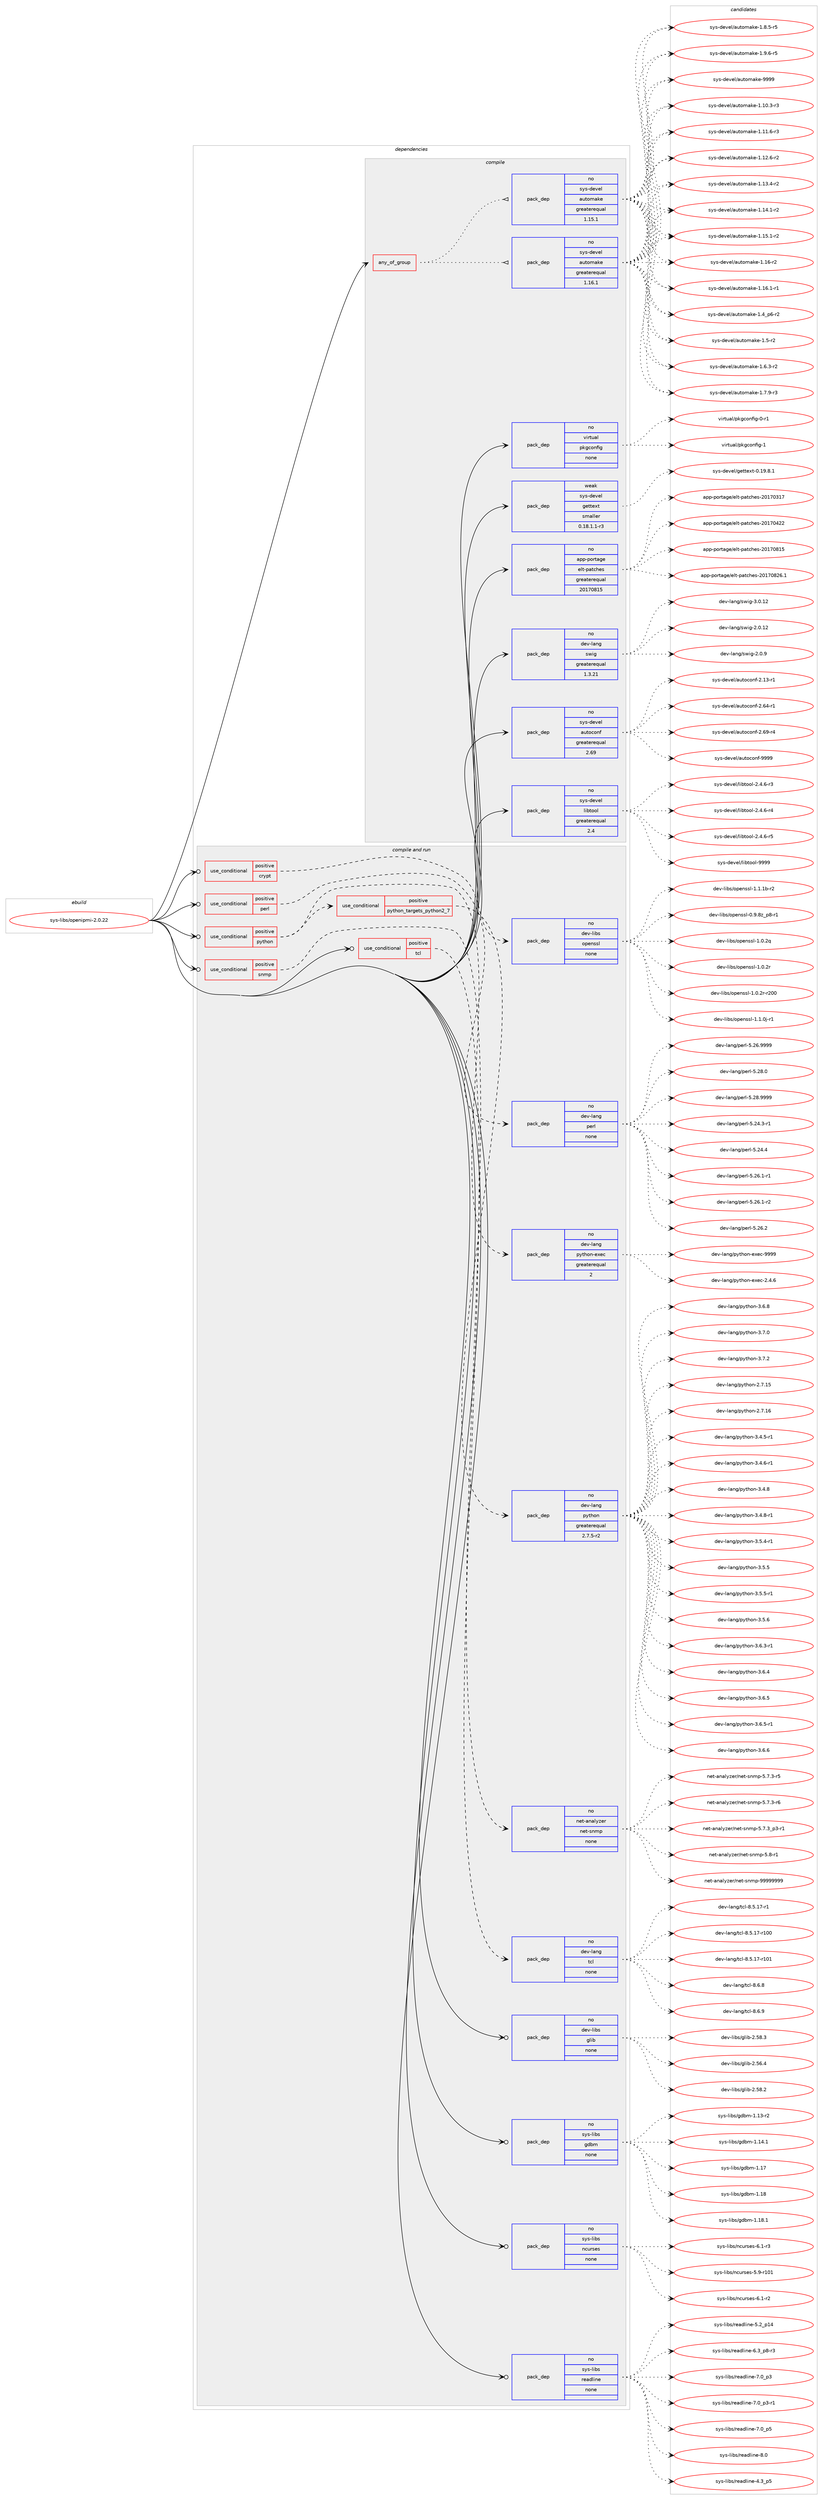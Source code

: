 digraph prolog {

# *************
# Graph options
# *************

newrank=true;
concentrate=true;
compound=true;
graph [rankdir=LR,fontname=Helvetica,fontsize=10,ranksep=1.5];#, ranksep=2.5, nodesep=0.2];
edge  [arrowhead=vee];
node  [fontname=Helvetica,fontsize=10];

# **********
# The ebuild
# **********

subgraph cluster_leftcol {
color=gray;
rank=same;
label=<<i>ebuild</i>>;
id [label="sys-libs/openipmi-2.0.22", color=red, width=4, href="../sys-libs/openipmi-2.0.22.svg"];
}

# ****************
# The dependencies
# ****************

subgraph cluster_midcol {
color=gray;
label=<<i>dependencies</i>>;
subgraph cluster_compile {
fillcolor="#eeeeee";
style=filled;
label=<<i>compile</i>>;
subgraph any27748 {
dependency1739181 [label=<<TABLE BORDER="0" CELLBORDER="1" CELLSPACING="0" CELLPADDING="4"><TR><TD CELLPADDING="10">any_of_group</TD></TR></TABLE>>, shape=none, color=red];subgraph pack1248296 {
dependency1739182 [label=<<TABLE BORDER="0" CELLBORDER="1" CELLSPACING="0" CELLPADDING="4" WIDTH="220"><TR><TD ROWSPAN="6" CELLPADDING="30">pack_dep</TD></TR><TR><TD WIDTH="110">no</TD></TR><TR><TD>sys-devel</TD></TR><TR><TD>automake</TD></TR><TR><TD>greaterequal</TD></TR><TR><TD>1.16.1</TD></TR></TABLE>>, shape=none, color=blue];
}
dependency1739181:e -> dependency1739182:w [weight=20,style="dotted",arrowhead="oinv"];
subgraph pack1248297 {
dependency1739183 [label=<<TABLE BORDER="0" CELLBORDER="1" CELLSPACING="0" CELLPADDING="4" WIDTH="220"><TR><TD ROWSPAN="6" CELLPADDING="30">pack_dep</TD></TR><TR><TD WIDTH="110">no</TD></TR><TR><TD>sys-devel</TD></TR><TR><TD>automake</TD></TR><TR><TD>greaterequal</TD></TR><TR><TD>1.15.1</TD></TR></TABLE>>, shape=none, color=blue];
}
dependency1739181:e -> dependency1739183:w [weight=20,style="dotted",arrowhead="oinv"];
}
id:e -> dependency1739181:w [weight=20,style="solid",arrowhead="vee"];
subgraph pack1248298 {
dependency1739184 [label=<<TABLE BORDER="0" CELLBORDER="1" CELLSPACING="0" CELLPADDING="4" WIDTH="220"><TR><TD ROWSPAN="6" CELLPADDING="30">pack_dep</TD></TR><TR><TD WIDTH="110">no</TD></TR><TR><TD>app-portage</TD></TR><TR><TD>elt-patches</TD></TR><TR><TD>greaterequal</TD></TR><TR><TD>20170815</TD></TR></TABLE>>, shape=none, color=blue];
}
id:e -> dependency1739184:w [weight=20,style="solid",arrowhead="vee"];
subgraph pack1248299 {
dependency1739185 [label=<<TABLE BORDER="0" CELLBORDER="1" CELLSPACING="0" CELLPADDING="4" WIDTH="220"><TR><TD ROWSPAN="6" CELLPADDING="30">pack_dep</TD></TR><TR><TD WIDTH="110">no</TD></TR><TR><TD>dev-lang</TD></TR><TR><TD>swig</TD></TR><TR><TD>greaterequal</TD></TR><TR><TD>1.3.21</TD></TR></TABLE>>, shape=none, color=blue];
}
id:e -> dependency1739185:w [weight=20,style="solid",arrowhead="vee"];
subgraph pack1248300 {
dependency1739186 [label=<<TABLE BORDER="0" CELLBORDER="1" CELLSPACING="0" CELLPADDING="4" WIDTH="220"><TR><TD ROWSPAN="6" CELLPADDING="30">pack_dep</TD></TR><TR><TD WIDTH="110">no</TD></TR><TR><TD>sys-devel</TD></TR><TR><TD>autoconf</TD></TR><TR><TD>greaterequal</TD></TR><TR><TD>2.69</TD></TR></TABLE>>, shape=none, color=blue];
}
id:e -> dependency1739186:w [weight=20,style="solid",arrowhead="vee"];
subgraph pack1248301 {
dependency1739187 [label=<<TABLE BORDER="0" CELLBORDER="1" CELLSPACING="0" CELLPADDING="4" WIDTH="220"><TR><TD ROWSPAN="6" CELLPADDING="30">pack_dep</TD></TR><TR><TD WIDTH="110">no</TD></TR><TR><TD>sys-devel</TD></TR><TR><TD>libtool</TD></TR><TR><TD>greaterequal</TD></TR><TR><TD>2.4</TD></TR></TABLE>>, shape=none, color=blue];
}
id:e -> dependency1739187:w [weight=20,style="solid",arrowhead="vee"];
subgraph pack1248302 {
dependency1739188 [label=<<TABLE BORDER="0" CELLBORDER="1" CELLSPACING="0" CELLPADDING="4" WIDTH="220"><TR><TD ROWSPAN="6" CELLPADDING="30">pack_dep</TD></TR><TR><TD WIDTH="110">no</TD></TR><TR><TD>virtual</TD></TR><TR><TD>pkgconfig</TD></TR><TR><TD>none</TD></TR><TR><TD></TD></TR></TABLE>>, shape=none, color=blue];
}
id:e -> dependency1739188:w [weight=20,style="solid",arrowhead="vee"];
subgraph pack1248303 {
dependency1739189 [label=<<TABLE BORDER="0" CELLBORDER="1" CELLSPACING="0" CELLPADDING="4" WIDTH="220"><TR><TD ROWSPAN="6" CELLPADDING="30">pack_dep</TD></TR><TR><TD WIDTH="110">weak</TD></TR><TR><TD>sys-devel</TD></TR><TR><TD>gettext</TD></TR><TR><TD>smaller</TD></TR><TR><TD>0.18.1.1-r3</TD></TR></TABLE>>, shape=none, color=blue];
}
id:e -> dependency1739189:w [weight=20,style="solid",arrowhead="vee"];
}
subgraph cluster_compileandrun {
fillcolor="#eeeeee";
style=filled;
label=<<i>compile and run</i>>;
subgraph cond462145 {
dependency1739190 [label=<<TABLE BORDER="0" CELLBORDER="1" CELLSPACING="0" CELLPADDING="4"><TR><TD ROWSPAN="3" CELLPADDING="10">use_conditional</TD></TR><TR><TD>positive</TD></TR><TR><TD>crypt</TD></TR></TABLE>>, shape=none, color=red];
subgraph pack1248304 {
dependency1739191 [label=<<TABLE BORDER="0" CELLBORDER="1" CELLSPACING="0" CELLPADDING="4" WIDTH="220"><TR><TD ROWSPAN="6" CELLPADDING="30">pack_dep</TD></TR><TR><TD WIDTH="110">no</TD></TR><TR><TD>dev-libs</TD></TR><TR><TD>openssl</TD></TR><TR><TD>none</TD></TR><TR><TD></TD></TR></TABLE>>, shape=none, color=blue];
}
dependency1739190:e -> dependency1739191:w [weight=20,style="dashed",arrowhead="vee"];
}
id:e -> dependency1739190:w [weight=20,style="solid",arrowhead="odotvee"];
subgraph cond462146 {
dependency1739192 [label=<<TABLE BORDER="0" CELLBORDER="1" CELLSPACING="0" CELLPADDING="4"><TR><TD ROWSPAN="3" CELLPADDING="10">use_conditional</TD></TR><TR><TD>positive</TD></TR><TR><TD>perl</TD></TR></TABLE>>, shape=none, color=red];
subgraph pack1248305 {
dependency1739193 [label=<<TABLE BORDER="0" CELLBORDER="1" CELLSPACING="0" CELLPADDING="4" WIDTH="220"><TR><TD ROWSPAN="6" CELLPADDING="30">pack_dep</TD></TR><TR><TD WIDTH="110">no</TD></TR><TR><TD>dev-lang</TD></TR><TR><TD>perl</TD></TR><TR><TD>none</TD></TR><TR><TD></TD></TR></TABLE>>, shape=none, color=blue];
}
dependency1739192:e -> dependency1739193:w [weight=20,style="dashed",arrowhead="vee"];
}
id:e -> dependency1739192:w [weight=20,style="solid",arrowhead="odotvee"];
subgraph cond462147 {
dependency1739194 [label=<<TABLE BORDER="0" CELLBORDER="1" CELLSPACING="0" CELLPADDING="4"><TR><TD ROWSPAN="3" CELLPADDING="10">use_conditional</TD></TR><TR><TD>positive</TD></TR><TR><TD>python</TD></TR></TABLE>>, shape=none, color=red];
subgraph cond462148 {
dependency1739195 [label=<<TABLE BORDER="0" CELLBORDER="1" CELLSPACING="0" CELLPADDING="4"><TR><TD ROWSPAN="3" CELLPADDING="10">use_conditional</TD></TR><TR><TD>positive</TD></TR><TR><TD>python_targets_python2_7</TD></TR></TABLE>>, shape=none, color=red];
subgraph pack1248306 {
dependency1739196 [label=<<TABLE BORDER="0" CELLBORDER="1" CELLSPACING="0" CELLPADDING="4" WIDTH="220"><TR><TD ROWSPAN="6" CELLPADDING="30">pack_dep</TD></TR><TR><TD WIDTH="110">no</TD></TR><TR><TD>dev-lang</TD></TR><TR><TD>python</TD></TR><TR><TD>greaterequal</TD></TR><TR><TD>2.7.5-r2</TD></TR></TABLE>>, shape=none, color=blue];
}
dependency1739195:e -> dependency1739196:w [weight=20,style="dashed",arrowhead="vee"];
}
dependency1739194:e -> dependency1739195:w [weight=20,style="dashed",arrowhead="vee"];
subgraph pack1248307 {
dependency1739197 [label=<<TABLE BORDER="0" CELLBORDER="1" CELLSPACING="0" CELLPADDING="4" WIDTH="220"><TR><TD ROWSPAN="6" CELLPADDING="30">pack_dep</TD></TR><TR><TD WIDTH="110">no</TD></TR><TR><TD>dev-lang</TD></TR><TR><TD>python-exec</TD></TR><TR><TD>greaterequal</TD></TR><TR><TD>2</TD></TR></TABLE>>, shape=none, color=blue];
}
dependency1739194:e -> dependency1739197:w [weight=20,style="dashed",arrowhead="vee"];
}
id:e -> dependency1739194:w [weight=20,style="solid",arrowhead="odotvee"];
subgraph cond462149 {
dependency1739198 [label=<<TABLE BORDER="0" CELLBORDER="1" CELLSPACING="0" CELLPADDING="4"><TR><TD ROWSPAN="3" CELLPADDING="10">use_conditional</TD></TR><TR><TD>positive</TD></TR><TR><TD>snmp</TD></TR></TABLE>>, shape=none, color=red];
subgraph pack1248308 {
dependency1739199 [label=<<TABLE BORDER="0" CELLBORDER="1" CELLSPACING="0" CELLPADDING="4" WIDTH="220"><TR><TD ROWSPAN="6" CELLPADDING="30">pack_dep</TD></TR><TR><TD WIDTH="110">no</TD></TR><TR><TD>net-analyzer</TD></TR><TR><TD>net-snmp</TD></TR><TR><TD>none</TD></TR><TR><TD></TD></TR></TABLE>>, shape=none, color=blue];
}
dependency1739198:e -> dependency1739199:w [weight=20,style="dashed",arrowhead="vee"];
}
id:e -> dependency1739198:w [weight=20,style="solid",arrowhead="odotvee"];
subgraph cond462150 {
dependency1739200 [label=<<TABLE BORDER="0" CELLBORDER="1" CELLSPACING="0" CELLPADDING="4"><TR><TD ROWSPAN="3" CELLPADDING="10">use_conditional</TD></TR><TR><TD>positive</TD></TR><TR><TD>tcl</TD></TR></TABLE>>, shape=none, color=red];
subgraph pack1248309 {
dependency1739201 [label=<<TABLE BORDER="0" CELLBORDER="1" CELLSPACING="0" CELLPADDING="4" WIDTH="220"><TR><TD ROWSPAN="6" CELLPADDING="30">pack_dep</TD></TR><TR><TD WIDTH="110">no</TD></TR><TR><TD>dev-lang</TD></TR><TR><TD>tcl</TD></TR><TR><TD>none</TD></TR><TR><TD></TD></TR></TABLE>>, shape=none, color=blue];
}
dependency1739200:e -> dependency1739201:w [weight=20,style="dashed",arrowhead="vee"];
}
id:e -> dependency1739200:w [weight=20,style="solid",arrowhead="odotvee"];
subgraph pack1248310 {
dependency1739202 [label=<<TABLE BORDER="0" CELLBORDER="1" CELLSPACING="0" CELLPADDING="4" WIDTH="220"><TR><TD ROWSPAN="6" CELLPADDING="30">pack_dep</TD></TR><TR><TD WIDTH="110">no</TD></TR><TR><TD>dev-libs</TD></TR><TR><TD>glib</TD></TR><TR><TD>none</TD></TR><TR><TD></TD></TR></TABLE>>, shape=none, color=blue];
}
id:e -> dependency1739202:w [weight=20,style="solid",arrowhead="odotvee"];
subgraph pack1248311 {
dependency1739203 [label=<<TABLE BORDER="0" CELLBORDER="1" CELLSPACING="0" CELLPADDING="4" WIDTH="220"><TR><TD ROWSPAN="6" CELLPADDING="30">pack_dep</TD></TR><TR><TD WIDTH="110">no</TD></TR><TR><TD>sys-libs</TD></TR><TR><TD>gdbm</TD></TR><TR><TD>none</TD></TR><TR><TD></TD></TR></TABLE>>, shape=none, color=blue];
}
id:e -> dependency1739203:w [weight=20,style="solid",arrowhead="odotvee"];
subgraph pack1248312 {
dependency1739204 [label=<<TABLE BORDER="0" CELLBORDER="1" CELLSPACING="0" CELLPADDING="4" WIDTH="220"><TR><TD ROWSPAN="6" CELLPADDING="30">pack_dep</TD></TR><TR><TD WIDTH="110">no</TD></TR><TR><TD>sys-libs</TD></TR><TR><TD>ncurses</TD></TR><TR><TD>none</TD></TR><TR><TD></TD></TR></TABLE>>, shape=none, color=blue];
}
id:e -> dependency1739204:w [weight=20,style="solid",arrowhead="odotvee"];
subgraph pack1248313 {
dependency1739205 [label=<<TABLE BORDER="0" CELLBORDER="1" CELLSPACING="0" CELLPADDING="4" WIDTH="220"><TR><TD ROWSPAN="6" CELLPADDING="30">pack_dep</TD></TR><TR><TD WIDTH="110">no</TD></TR><TR><TD>sys-libs</TD></TR><TR><TD>readline</TD></TR><TR><TD>none</TD></TR><TR><TD></TD></TR></TABLE>>, shape=none, color=blue];
}
id:e -> dependency1739205:w [weight=20,style="solid",arrowhead="odotvee"];
}
subgraph cluster_run {
fillcolor="#eeeeee";
style=filled;
label=<<i>run</i>>;
}
}

# **************
# The candidates
# **************

subgraph cluster_choices {
rank=same;
color=gray;
label=<<i>candidates</i>>;

subgraph choice1248296 {
color=black;
nodesep=1;
choice11512111545100101118101108479711711611110997107101454946494846514511451 [label="sys-devel/automake-1.10.3-r3", color=red, width=4,href="../sys-devel/automake-1.10.3-r3.svg"];
choice11512111545100101118101108479711711611110997107101454946494946544511451 [label="sys-devel/automake-1.11.6-r3", color=red, width=4,href="../sys-devel/automake-1.11.6-r3.svg"];
choice11512111545100101118101108479711711611110997107101454946495046544511450 [label="sys-devel/automake-1.12.6-r2", color=red, width=4,href="../sys-devel/automake-1.12.6-r2.svg"];
choice11512111545100101118101108479711711611110997107101454946495146524511450 [label="sys-devel/automake-1.13.4-r2", color=red, width=4,href="../sys-devel/automake-1.13.4-r2.svg"];
choice11512111545100101118101108479711711611110997107101454946495246494511450 [label="sys-devel/automake-1.14.1-r2", color=red, width=4,href="../sys-devel/automake-1.14.1-r2.svg"];
choice11512111545100101118101108479711711611110997107101454946495346494511450 [label="sys-devel/automake-1.15.1-r2", color=red, width=4,href="../sys-devel/automake-1.15.1-r2.svg"];
choice1151211154510010111810110847971171161111099710710145494649544511450 [label="sys-devel/automake-1.16-r2", color=red, width=4,href="../sys-devel/automake-1.16-r2.svg"];
choice11512111545100101118101108479711711611110997107101454946495446494511449 [label="sys-devel/automake-1.16.1-r1", color=red, width=4,href="../sys-devel/automake-1.16.1-r1.svg"];
choice115121115451001011181011084797117116111109971071014549465295112544511450 [label="sys-devel/automake-1.4_p6-r2", color=red, width=4,href="../sys-devel/automake-1.4_p6-r2.svg"];
choice11512111545100101118101108479711711611110997107101454946534511450 [label="sys-devel/automake-1.5-r2", color=red, width=4,href="../sys-devel/automake-1.5-r2.svg"];
choice115121115451001011181011084797117116111109971071014549465446514511450 [label="sys-devel/automake-1.6.3-r2", color=red, width=4,href="../sys-devel/automake-1.6.3-r2.svg"];
choice115121115451001011181011084797117116111109971071014549465546574511451 [label="sys-devel/automake-1.7.9-r3", color=red, width=4,href="../sys-devel/automake-1.7.9-r3.svg"];
choice115121115451001011181011084797117116111109971071014549465646534511453 [label="sys-devel/automake-1.8.5-r5", color=red, width=4,href="../sys-devel/automake-1.8.5-r5.svg"];
choice115121115451001011181011084797117116111109971071014549465746544511453 [label="sys-devel/automake-1.9.6-r5", color=red, width=4,href="../sys-devel/automake-1.9.6-r5.svg"];
choice115121115451001011181011084797117116111109971071014557575757 [label="sys-devel/automake-9999", color=red, width=4,href="../sys-devel/automake-9999.svg"];
dependency1739182:e -> choice11512111545100101118101108479711711611110997107101454946494846514511451:w [style=dotted,weight="100"];
dependency1739182:e -> choice11512111545100101118101108479711711611110997107101454946494946544511451:w [style=dotted,weight="100"];
dependency1739182:e -> choice11512111545100101118101108479711711611110997107101454946495046544511450:w [style=dotted,weight="100"];
dependency1739182:e -> choice11512111545100101118101108479711711611110997107101454946495146524511450:w [style=dotted,weight="100"];
dependency1739182:e -> choice11512111545100101118101108479711711611110997107101454946495246494511450:w [style=dotted,weight="100"];
dependency1739182:e -> choice11512111545100101118101108479711711611110997107101454946495346494511450:w [style=dotted,weight="100"];
dependency1739182:e -> choice1151211154510010111810110847971171161111099710710145494649544511450:w [style=dotted,weight="100"];
dependency1739182:e -> choice11512111545100101118101108479711711611110997107101454946495446494511449:w [style=dotted,weight="100"];
dependency1739182:e -> choice115121115451001011181011084797117116111109971071014549465295112544511450:w [style=dotted,weight="100"];
dependency1739182:e -> choice11512111545100101118101108479711711611110997107101454946534511450:w [style=dotted,weight="100"];
dependency1739182:e -> choice115121115451001011181011084797117116111109971071014549465446514511450:w [style=dotted,weight="100"];
dependency1739182:e -> choice115121115451001011181011084797117116111109971071014549465546574511451:w [style=dotted,weight="100"];
dependency1739182:e -> choice115121115451001011181011084797117116111109971071014549465646534511453:w [style=dotted,weight="100"];
dependency1739182:e -> choice115121115451001011181011084797117116111109971071014549465746544511453:w [style=dotted,weight="100"];
dependency1739182:e -> choice115121115451001011181011084797117116111109971071014557575757:w [style=dotted,weight="100"];
}
subgraph choice1248297 {
color=black;
nodesep=1;
choice11512111545100101118101108479711711611110997107101454946494846514511451 [label="sys-devel/automake-1.10.3-r3", color=red, width=4,href="../sys-devel/automake-1.10.3-r3.svg"];
choice11512111545100101118101108479711711611110997107101454946494946544511451 [label="sys-devel/automake-1.11.6-r3", color=red, width=4,href="../sys-devel/automake-1.11.6-r3.svg"];
choice11512111545100101118101108479711711611110997107101454946495046544511450 [label="sys-devel/automake-1.12.6-r2", color=red, width=4,href="../sys-devel/automake-1.12.6-r2.svg"];
choice11512111545100101118101108479711711611110997107101454946495146524511450 [label="sys-devel/automake-1.13.4-r2", color=red, width=4,href="../sys-devel/automake-1.13.4-r2.svg"];
choice11512111545100101118101108479711711611110997107101454946495246494511450 [label="sys-devel/automake-1.14.1-r2", color=red, width=4,href="../sys-devel/automake-1.14.1-r2.svg"];
choice11512111545100101118101108479711711611110997107101454946495346494511450 [label="sys-devel/automake-1.15.1-r2", color=red, width=4,href="../sys-devel/automake-1.15.1-r2.svg"];
choice1151211154510010111810110847971171161111099710710145494649544511450 [label="sys-devel/automake-1.16-r2", color=red, width=4,href="../sys-devel/automake-1.16-r2.svg"];
choice11512111545100101118101108479711711611110997107101454946495446494511449 [label="sys-devel/automake-1.16.1-r1", color=red, width=4,href="../sys-devel/automake-1.16.1-r1.svg"];
choice115121115451001011181011084797117116111109971071014549465295112544511450 [label="sys-devel/automake-1.4_p6-r2", color=red, width=4,href="../sys-devel/automake-1.4_p6-r2.svg"];
choice11512111545100101118101108479711711611110997107101454946534511450 [label="sys-devel/automake-1.5-r2", color=red, width=4,href="../sys-devel/automake-1.5-r2.svg"];
choice115121115451001011181011084797117116111109971071014549465446514511450 [label="sys-devel/automake-1.6.3-r2", color=red, width=4,href="../sys-devel/automake-1.6.3-r2.svg"];
choice115121115451001011181011084797117116111109971071014549465546574511451 [label="sys-devel/automake-1.7.9-r3", color=red, width=4,href="../sys-devel/automake-1.7.9-r3.svg"];
choice115121115451001011181011084797117116111109971071014549465646534511453 [label="sys-devel/automake-1.8.5-r5", color=red, width=4,href="../sys-devel/automake-1.8.5-r5.svg"];
choice115121115451001011181011084797117116111109971071014549465746544511453 [label="sys-devel/automake-1.9.6-r5", color=red, width=4,href="../sys-devel/automake-1.9.6-r5.svg"];
choice115121115451001011181011084797117116111109971071014557575757 [label="sys-devel/automake-9999", color=red, width=4,href="../sys-devel/automake-9999.svg"];
dependency1739183:e -> choice11512111545100101118101108479711711611110997107101454946494846514511451:w [style=dotted,weight="100"];
dependency1739183:e -> choice11512111545100101118101108479711711611110997107101454946494946544511451:w [style=dotted,weight="100"];
dependency1739183:e -> choice11512111545100101118101108479711711611110997107101454946495046544511450:w [style=dotted,weight="100"];
dependency1739183:e -> choice11512111545100101118101108479711711611110997107101454946495146524511450:w [style=dotted,weight="100"];
dependency1739183:e -> choice11512111545100101118101108479711711611110997107101454946495246494511450:w [style=dotted,weight="100"];
dependency1739183:e -> choice11512111545100101118101108479711711611110997107101454946495346494511450:w [style=dotted,weight="100"];
dependency1739183:e -> choice1151211154510010111810110847971171161111099710710145494649544511450:w [style=dotted,weight="100"];
dependency1739183:e -> choice11512111545100101118101108479711711611110997107101454946495446494511449:w [style=dotted,weight="100"];
dependency1739183:e -> choice115121115451001011181011084797117116111109971071014549465295112544511450:w [style=dotted,weight="100"];
dependency1739183:e -> choice11512111545100101118101108479711711611110997107101454946534511450:w [style=dotted,weight="100"];
dependency1739183:e -> choice115121115451001011181011084797117116111109971071014549465446514511450:w [style=dotted,weight="100"];
dependency1739183:e -> choice115121115451001011181011084797117116111109971071014549465546574511451:w [style=dotted,weight="100"];
dependency1739183:e -> choice115121115451001011181011084797117116111109971071014549465646534511453:w [style=dotted,weight="100"];
dependency1739183:e -> choice115121115451001011181011084797117116111109971071014549465746544511453:w [style=dotted,weight="100"];
dependency1739183:e -> choice115121115451001011181011084797117116111109971071014557575757:w [style=dotted,weight="100"];
}
subgraph choice1248298 {
color=black;
nodesep=1;
choice97112112451121111141169710310147101108116451129711699104101115455048495548514955 [label="app-portage/elt-patches-20170317", color=red, width=4,href="../app-portage/elt-patches-20170317.svg"];
choice97112112451121111141169710310147101108116451129711699104101115455048495548525050 [label="app-portage/elt-patches-20170422", color=red, width=4,href="../app-portage/elt-patches-20170422.svg"];
choice97112112451121111141169710310147101108116451129711699104101115455048495548564953 [label="app-portage/elt-patches-20170815", color=red, width=4,href="../app-portage/elt-patches-20170815.svg"];
choice971121124511211111411697103101471011081164511297116991041011154550484955485650544649 [label="app-portage/elt-patches-20170826.1", color=red, width=4,href="../app-portage/elt-patches-20170826.1.svg"];
dependency1739184:e -> choice97112112451121111141169710310147101108116451129711699104101115455048495548514955:w [style=dotted,weight="100"];
dependency1739184:e -> choice97112112451121111141169710310147101108116451129711699104101115455048495548525050:w [style=dotted,weight="100"];
dependency1739184:e -> choice97112112451121111141169710310147101108116451129711699104101115455048495548564953:w [style=dotted,weight="100"];
dependency1739184:e -> choice971121124511211111411697103101471011081164511297116991041011154550484955485650544649:w [style=dotted,weight="100"];
}
subgraph choice1248299 {
color=black;
nodesep=1;
choice10010111845108971101034711511910510345504648464950 [label="dev-lang/swig-2.0.12", color=red, width=4,href="../dev-lang/swig-2.0.12.svg"];
choice100101118451089711010347115119105103455046484657 [label="dev-lang/swig-2.0.9", color=red, width=4,href="../dev-lang/swig-2.0.9.svg"];
choice10010111845108971101034711511910510345514648464950 [label="dev-lang/swig-3.0.12", color=red, width=4,href="../dev-lang/swig-3.0.12.svg"];
dependency1739185:e -> choice10010111845108971101034711511910510345504648464950:w [style=dotted,weight="100"];
dependency1739185:e -> choice100101118451089711010347115119105103455046484657:w [style=dotted,weight="100"];
dependency1739185:e -> choice10010111845108971101034711511910510345514648464950:w [style=dotted,weight="100"];
}
subgraph choice1248300 {
color=black;
nodesep=1;
choice1151211154510010111810110847971171161119911111010245504649514511449 [label="sys-devel/autoconf-2.13-r1", color=red, width=4,href="../sys-devel/autoconf-2.13-r1.svg"];
choice1151211154510010111810110847971171161119911111010245504654524511449 [label="sys-devel/autoconf-2.64-r1", color=red, width=4,href="../sys-devel/autoconf-2.64-r1.svg"];
choice1151211154510010111810110847971171161119911111010245504654574511452 [label="sys-devel/autoconf-2.69-r4", color=red, width=4,href="../sys-devel/autoconf-2.69-r4.svg"];
choice115121115451001011181011084797117116111991111101024557575757 [label="sys-devel/autoconf-9999", color=red, width=4,href="../sys-devel/autoconf-9999.svg"];
dependency1739186:e -> choice1151211154510010111810110847971171161119911111010245504649514511449:w [style=dotted,weight="100"];
dependency1739186:e -> choice1151211154510010111810110847971171161119911111010245504654524511449:w [style=dotted,weight="100"];
dependency1739186:e -> choice1151211154510010111810110847971171161119911111010245504654574511452:w [style=dotted,weight="100"];
dependency1739186:e -> choice115121115451001011181011084797117116111991111101024557575757:w [style=dotted,weight="100"];
}
subgraph choice1248301 {
color=black;
nodesep=1;
choice1151211154510010111810110847108105981161111111084550465246544511451 [label="sys-devel/libtool-2.4.6-r3", color=red, width=4,href="../sys-devel/libtool-2.4.6-r3.svg"];
choice1151211154510010111810110847108105981161111111084550465246544511452 [label="sys-devel/libtool-2.4.6-r4", color=red, width=4,href="../sys-devel/libtool-2.4.6-r4.svg"];
choice1151211154510010111810110847108105981161111111084550465246544511453 [label="sys-devel/libtool-2.4.6-r5", color=red, width=4,href="../sys-devel/libtool-2.4.6-r5.svg"];
choice1151211154510010111810110847108105981161111111084557575757 [label="sys-devel/libtool-9999", color=red, width=4,href="../sys-devel/libtool-9999.svg"];
dependency1739187:e -> choice1151211154510010111810110847108105981161111111084550465246544511451:w [style=dotted,weight="100"];
dependency1739187:e -> choice1151211154510010111810110847108105981161111111084550465246544511452:w [style=dotted,weight="100"];
dependency1739187:e -> choice1151211154510010111810110847108105981161111111084550465246544511453:w [style=dotted,weight="100"];
dependency1739187:e -> choice1151211154510010111810110847108105981161111111084557575757:w [style=dotted,weight="100"];
}
subgraph choice1248302 {
color=black;
nodesep=1;
choice11810511411611797108471121071039911111010210510345484511449 [label="virtual/pkgconfig-0-r1", color=red, width=4,href="../virtual/pkgconfig-0-r1.svg"];
choice1181051141161179710847112107103991111101021051034549 [label="virtual/pkgconfig-1", color=red, width=4,href="../virtual/pkgconfig-1.svg"];
dependency1739188:e -> choice11810511411611797108471121071039911111010210510345484511449:w [style=dotted,weight="100"];
dependency1739188:e -> choice1181051141161179710847112107103991111101021051034549:w [style=dotted,weight="100"];
}
subgraph choice1248303 {
color=black;
nodesep=1;
choice1151211154510010111810110847103101116116101120116454846495746564649 [label="sys-devel/gettext-0.19.8.1", color=red, width=4,href="../sys-devel/gettext-0.19.8.1.svg"];
dependency1739189:e -> choice1151211154510010111810110847103101116116101120116454846495746564649:w [style=dotted,weight="100"];
}
subgraph choice1248304 {
color=black;
nodesep=1;
choice10010111845108105981154711111210111011511510845484657465612295112564511449 [label="dev-libs/openssl-0.9.8z_p8-r1", color=red, width=4,href="../dev-libs/openssl-0.9.8z_p8-r1.svg"];
choice100101118451081059811547111112101110115115108454946484650113 [label="dev-libs/openssl-1.0.2q", color=red, width=4,href="../dev-libs/openssl-1.0.2q.svg"];
choice100101118451081059811547111112101110115115108454946484650114 [label="dev-libs/openssl-1.0.2r", color=red, width=4,href="../dev-libs/openssl-1.0.2r.svg"];
choice10010111845108105981154711111210111011511510845494648465011445114504848 [label="dev-libs/openssl-1.0.2r-r200", color=red, width=4,href="../dev-libs/openssl-1.0.2r-r200.svg"];
choice1001011184510810598115471111121011101151151084549464946481064511449 [label="dev-libs/openssl-1.1.0j-r1", color=red, width=4,href="../dev-libs/openssl-1.1.0j-r1.svg"];
choice100101118451081059811547111112101110115115108454946494649984511450 [label="dev-libs/openssl-1.1.1b-r2", color=red, width=4,href="../dev-libs/openssl-1.1.1b-r2.svg"];
dependency1739191:e -> choice10010111845108105981154711111210111011511510845484657465612295112564511449:w [style=dotted,weight="100"];
dependency1739191:e -> choice100101118451081059811547111112101110115115108454946484650113:w [style=dotted,weight="100"];
dependency1739191:e -> choice100101118451081059811547111112101110115115108454946484650114:w [style=dotted,weight="100"];
dependency1739191:e -> choice10010111845108105981154711111210111011511510845494648465011445114504848:w [style=dotted,weight="100"];
dependency1739191:e -> choice1001011184510810598115471111121011101151151084549464946481064511449:w [style=dotted,weight="100"];
dependency1739191:e -> choice100101118451081059811547111112101110115115108454946494649984511450:w [style=dotted,weight="100"];
}
subgraph choice1248305 {
color=black;
nodesep=1;
choice100101118451089711010347112101114108455346505246514511449 [label="dev-lang/perl-5.24.3-r1", color=red, width=4,href="../dev-lang/perl-5.24.3-r1.svg"];
choice10010111845108971101034711210111410845534650524652 [label="dev-lang/perl-5.24.4", color=red, width=4,href="../dev-lang/perl-5.24.4.svg"];
choice100101118451089711010347112101114108455346505446494511449 [label="dev-lang/perl-5.26.1-r1", color=red, width=4,href="../dev-lang/perl-5.26.1-r1.svg"];
choice100101118451089711010347112101114108455346505446494511450 [label="dev-lang/perl-5.26.1-r2", color=red, width=4,href="../dev-lang/perl-5.26.1-r2.svg"];
choice10010111845108971101034711210111410845534650544650 [label="dev-lang/perl-5.26.2", color=red, width=4,href="../dev-lang/perl-5.26.2.svg"];
choice10010111845108971101034711210111410845534650544657575757 [label="dev-lang/perl-5.26.9999", color=red, width=4,href="../dev-lang/perl-5.26.9999.svg"];
choice10010111845108971101034711210111410845534650564648 [label="dev-lang/perl-5.28.0", color=red, width=4,href="../dev-lang/perl-5.28.0.svg"];
choice10010111845108971101034711210111410845534650564657575757 [label="dev-lang/perl-5.28.9999", color=red, width=4,href="../dev-lang/perl-5.28.9999.svg"];
dependency1739193:e -> choice100101118451089711010347112101114108455346505246514511449:w [style=dotted,weight="100"];
dependency1739193:e -> choice10010111845108971101034711210111410845534650524652:w [style=dotted,weight="100"];
dependency1739193:e -> choice100101118451089711010347112101114108455346505446494511449:w [style=dotted,weight="100"];
dependency1739193:e -> choice100101118451089711010347112101114108455346505446494511450:w [style=dotted,weight="100"];
dependency1739193:e -> choice10010111845108971101034711210111410845534650544650:w [style=dotted,weight="100"];
dependency1739193:e -> choice10010111845108971101034711210111410845534650544657575757:w [style=dotted,weight="100"];
dependency1739193:e -> choice10010111845108971101034711210111410845534650564648:w [style=dotted,weight="100"];
dependency1739193:e -> choice10010111845108971101034711210111410845534650564657575757:w [style=dotted,weight="100"];
}
subgraph choice1248306 {
color=black;
nodesep=1;
choice10010111845108971101034711212111610411111045504655464953 [label="dev-lang/python-2.7.15", color=red, width=4,href="../dev-lang/python-2.7.15.svg"];
choice10010111845108971101034711212111610411111045504655464954 [label="dev-lang/python-2.7.16", color=red, width=4,href="../dev-lang/python-2.7.16.svg"];
choice1001011184510897110103471121211161041111104551465246534511449 [label="dev-lang/python-3.4.5-r1", color=red, width=4,href="../dev-lang/python-3.4.5-r1.svg"];
choice1001011184510897110103471121211161041111104551465246544511449 [label="dev-lang/python-3.4.6-r1", color=red, width=4,href="../dev-lang/python-3.4.6-r1.svg"];
choice100101118451089711010347112121116104111110455146524656 [label="dev-lang/python-3.4.8", color=red, width=4,href="../dev-lang/python-3.4.8.svg"];
choice1001011184510897110103471121211161041111104551465246564511449 [label="dev-lang/python-3.4.8-r1", color=red, width=4,href="../dev-lang/python-3.4.8-r1.svg"];
choice1001011184510897110103471121211161041111104551465346524511449 [label="dev-lang/python-3.5.4-r1", color=red, width=4,href="../dev-lang/python-3.5.4-r1.svg"];
choice100101118451089711010347112121116104111110455146534653 [label="dev-lang/python-3.5.5", color=red, width=4,href="../dev-lang/python-3.5.5.svg"];
choice1001011184510897110103471121211161041111104551465346534511449 [label="dev-lang/python-3.5.5-r1", color=red, width=4,href="../dev-lang/python-3.5.5-r1.svg"];
choice100101118451089711010347112121116104111110455146534654 [label="dev-lang/python-3.5.6", color=red, width=4,href="../dev-lang/python-3.5.6.svg"];
choice1001011184510897110103471121211161041111104551465446514511449 [label="dev-lang/python-3.6.3-r1", color=red, width=4,href="../dev-lang/python-3.6.3-r1.svg"];
choice100101118451089711010347112121116104111110455146544652 [label="dev-lang/python-3.6.4", color=red, width=4,href="../dev-lang/python-3.6.4.svg"];
choice100101118451089711010347112121116104111110455146544653 [label="dev-lang/python-3.6.5", color=red, width=4,href="../dev-lang/python-3.6.5.svg"];
choice1001011184510897110103471121211161041111104551465446534511449 [label="dev-lang/python-3.6.5-r1", color=red, width=4,href="../dev-lang/python-3.6.5-r1.svg"];
choice100101118451089711010347112121116104111110455146544654 [label="dev-lang/python-3.6.6", color=red, width=4,href="../dev-lang/python-3.6.6.svg"];
choice100101118451089711010347112121116104111110455146544656 [label="dev-lang/python-3.6.8", color=red, width=4,href="../dev-lang/python-3.6.8.svg"];
choice100101118451089711010347112121116104111110455146554648 [label="dev-lang/python-3.7.0", color=red, width=4,href="../dev-lang/python-3.7.0.svg"];
choice100101118451089711010347112121116104111110455146554650 [label="dev-lang/python-3.7.2", color=red, width=4,href="../dev-lang/python-3.7.2.svg"];
dependency1739196:e -> choice10010111845108971101034711212111610411111045504655464953:w [style=dotted,weight="100"];
dependency1739196:e -> choice10010111845108971101034711212111610411111045504655464954:w [style=dotted,weight="100"];
dependency1739196:e -> choice1001011184510897110103471121211161041111104551465246534511449:w [style=dotted,weight="100"];
dependency1739196:e -> choice1001011184510897110103471121211161041111104551465246544511449:w [style=dotted,weight="100"];
dependency1739196:e -> choice100101118451089711010347112121116104111110455146524656:w [style=dotted,weight="100"];
dependency1739196:e -> choice1001011184510897110103471121211161041111104551465246564511449:w [style=dotted,weight="100"];
dependency1739196:e -> choice1001011184510897110103471121211161041111104551465346524511449:w [style=dotted,weight="100"];
dependency1739196:e -> choice100101118451089711010347112121116104111110455146534653:w [style=dotted,weight="100"];
dependency1739196:e -> choice1001011184510897110103471121211161041111104551465346534511449:w [style=dotted,weight="100"];
dependency1739196:e -> choice100101118451089711010347112121116104111110455146534654:w [style=dotted,weight="100"];
dependency1739196:e -> choice1001011184510897110103471121211161041111104551465446514511449:w [style=dotted,weight="100"];
dependency1739196:e -> choice100101118451089711010347112121116104111110455146544652:w [style=dotted,weight="100"];
dependency1739196:e -> choice100101118451089711010347112121116104111110455146544653:w [style=dotted,weight="100"];
dependency1739196:e -> choice1001011184510897110103471121211161041111104551465446534511449:w [style=dotted,weight="100"];
dependency1739196:e -> choice100101118451089711010347112121116104111110455146544654:w [style=dotted,weight="100"];
dependency1739196:e -> choice100101118451089711010347112121116104111110455146544656:w [style=dotted,weight="100"];
dependency1739196:e -> choice100101118451089711010347112121116104111110455146554648:w [style=dotted,weight="100"];
dependency1739196:e -> choice100101118451089711010347112121116104111110455146554650:w [style=dotted,weight="100"];
}
subgraph choice1248307 {
color=black;
nodesep=1;
choice1001011184510897110103471121211161041111104510112010199455046524654 [label="dev-lang/python-exec-2.4.6", color=red, width=4,href="../dev-lang/python-exec-2.4.6.svg"];
choice10010111845108971101034711212111610411111045101120101994557575757 [label="dev-lang/python-exec-9999", color=red, width=4,href="../dev-lang/python-exec-9999.svg"];
dependency1739197:e -> choice1001011184510897110103471121211161041111104510112010199455046524654:w [style=dotted,weight="100"];
dependency1739197:e -> choice10010111845108971101034711212111610411111045101120101994557575757:w [style=dotted,weight="100"];
}
subgraph choice1248308 {
color=black;
nodesep=1;
choice11010111645971109710812112210111447110101116451151101091124553465546514511453 [label="net-analyzer/net-snmp-5.7.3-r5", color=red, width=4,href="../net-analyzer/net-snmp-5.7.3-r5.svg"];
choice11010111645971109710812112210111447110101116451151101091124553465546514511454 [label="net-analyzer/net-snmp-5.7.3-r6", color=red, width=4,href="../net-analyzer/net-snmp-5.7.3-r6.svg"];
choice110101116459711097108121122101114471101011164511511010911245534655465195112514511449 [label="net-analyzer/net-snmp-5.7.3_p3-r1", color=red, width=4,href="../net-analyzer/net-snmp-5.7.3_p3-r1.svg"];
choice1101011164597110971081211221011144711010111645115110109112455346564511449 [label="net-analyzer/net-snmp-5.8-r1", color=red, width=4,href="../net-analyzer/net-snmp-5.8-r1.svg"];
choice1101011164597110971081211221011144711010111645115110109112455757575757575757 [label="net-analyzer/net-snmp-99999999", color=red, width=4,href="../net-analyzer/net-snmp-99999999.svg"];
dependency1739199:e -> choice11010111645971109710812112210111447110101116451151101091124553465546514511453:w [style=dotted,weight="100"];
dependency1739199:e -> choice11010111645971109710812112210111447110101116451151101091124553465546514511454:w [style=dotted,weight="100"];
dependency1739199:e -> choice110101116459711097108121122101114471101011164511511010911245534655465195112514511449:w [style=dotted,weight="100"];
dependency1739199:e -> choice1101011164597110971081211221011144711010111645115110109112455346564511449:w [style=dotted,weight="100"];
dependency1739199:e -> choice1101011164597110971081211221011144711010111645115110109112455757575757575757:w [style=dotted,weight="100"];
}
subgraph choice1248309 {
color=black;
nodesep=1;
choice10010111845108971101034711699108455646534649554511449 [label="dev-lang/tcl-8.5.17-r1", color=red, width=4,href="../dev-lang/tcl-8.5.17-r1.svg"];
choice100101118451089711010347116991084556465346495545114494848 [label="dev-lang/tcl-8.5.17-r100", color=red, width=4,href="../dev-lang/tcl-8.5.17-r100.svg"];
choice100101118451089711010347116991084556465346495545114494849 [label="dev-lang/tcl-8.5.17-r101", color=red, width=4,href="../dev-lang/tcl-8.5.17-r101.svg"];
choice10010111845108971101034711699108455646544656 [label="dev-lang/tcl-8.6.8", color=red, width=4,href="../dev-lang/tcl-8.6.8.svg"];
choice10010111845108971101034711699108455646544657 [label="dev-lang/tcl-8.6.9", color=red, width=4,href="../dev-lang/tcl-8.6.9.svg"];
dependency1739201:e -> choice10010111845108971101034711699108455646534649554511449:w [style=dotted,weight="100"];
dependency1739201:e -> choice100101118451089711010347116991084556465346495545114494848:w [style=dotted,weight="100"];
dependency1739201:e -> choice100101118451089711010347116991084556465346495545114494849:w [style=dotted,weight="100"];
dependency1739201:e -> choice10010111845108971101034711699108455646544656:w [style=dotted,weight="100"];
dependency1739201:e -> choice10010111845108971101034711699108455646544657:w [style=dotted,weight="100"];
}
subgraph choice1248310 {
color=black;
nodesep=1;
choice1001011184510810598115471031081059845504653544652 [label="dev-libs/glib-2.56.4", color=red, width=4,href="../dev-libs/glib-2.56.4.svg"];
choice1001011184510810598115471031081059845504653564650 [label="dev-libs/glib-2.58.2", color=red, width=4,href="../dev-libs/glib-2.58.2.svg"];
choice1001011184510810598115471031081059845504653564651 [label="dev-libs/glib-2.58.3", color=red, width=4,href="../dev-libs/glib-2.58.3.svg"];
dependency1739202:e -> choice1001011184510810598115471031081059845504653544652:w [style=dotted,weight="100"];
dependency1739202:e -> choice1001011184510810598115471031081059845504653564650:w [style=dotted,weight="100"];
dependency1739202:e -> choice1001011184510810598115471031081059845504653564651:w [style=dotted,weight="100"];
}
subgraph choice1248311 {
color=black;
nodesep=1;
choice1151211154510810598115471031009810945494649514511450 [label="sys-libs/gdbm-1.13-r2", color=red, width=4,href="../sys-libs/gdbm-1.13-r2.svg"];
choice1151211154510810598115471031009810945494649524649 [label="sys-libs/gdbm-1.14.1", color=red, width=4,href="../sys-libs/gdbm-1.14.1.svg"];
choice115121115451081059811547103100981094549464955 [label="sys-libs/gdbm-1.17", color=red, width=4,href="../sys-libs/gdbm-1.17.svg"];
choice115121115451081059811547103100981094549464956 [label="sys-libs/gdbm-1.18", color=red, width=4,href="../sys-libs/gdbm-1.18.svg"];
choice1151211154510810598115471031009810945494649564649 [label="sys-libs/gdbm-1.18.1", color=red, width=4,href="../sys-libs/gdbm-1.18.1.svg"];
dependency1739203:e -> choice1151211154510810598115471031009810945494649514511450:w [style=dotted,weight="100"];
dependency1739203:e -> choice1151211154510810598115471031009810945494649524649:w [style=dotted,weight="100"];
dependency1739203:e -> choice115121115451081059811547103100981094549464955:w [style=dotted,weight="100"];
dependency1739203:e -> choice115121115451081059811547103100981094549464956:w [style=dotted,weight="100"];
dependency1739203:e -> choice1151211154510810598115471031009810945494649564649:w [style=dotted,weight="100"];
}
subgraph choice1248312 {
color=black;
nodesep=1;
choice115121115451081059811547110991171141151011154553465745114494849 [label="sys-libs/ncurses-5.9-r101", color=red, width=4,href="../sys-libs/ncurses-5.9-r101.svg"];
choice11512111545108105981154711099117114115101115455446494511450 [label="sys-libs/ncurses-6.1-r2", color=red, width=4,href="../sys-libs/ncurses-6.1-r2.svg"];
choice11512111545108105981154711099117114115101115455446494511451 [label="sys-libs/ncurses-6.1-r3", color=red, width=4,href="../sys-libs/ncurses-6.1-r3.svg"];
dependency1739204:e -> choice115121115451081059811547110991171141151011154553465745114494849:w [style=dotted,weight="100"];
dependency1739204:e -> choice11512111545108105981154711099117114115101115455446494511450:w [style=dotted,weight="100"];
dependency1739204:e -> choice11512111545108105981154711099117114115101115455446494511451:w [style=dotted,weight="100"];
}
subgraph choice1248313 {
color=black;
nodesep=1;
choice11512111545108105981154711410197100108105110101455246519511253 [label="sys-libs/readline-4.3_p5", color=red, width=4,href="../sys-libs/readline-4.3_p5.svg"];
choice1151211154510810598115471141019710010810511010145534650951124952 [label="sys-libs/readline-5.2_p14", color=red, width=4,href="../sys-libs/readline-5.2_p14.svg"];
choice115121115451081059811547114101971001081051101014554465195112564511451 [label="sys-libs/readline-6.3_p8-r3", color=red, width=4,href="../sys-libs/readline-6.3_p8-r3.svg"];
choice11512111545108105981154711410197100108105110101455546489511251 [label="sys-libs/readline-7.0_p3", color=red, width=4,href="../sys-libs/readline-7.0_p3.svg"];
choice115121115451081059811547114101971001081051101014555464895112514511449 [label="sys-libs/readline-7.0_p3-r1", color=red, width=4,href="../sys-libs/readline-7.0_p3-r1.svg"];
choice11512111545108105981154711410197100108105110101455546489511253 [label="sys-libs/readline-7.0_p5", color=red, width=4,href="../sys-libs/readline-7.0_p5.svg"];
choice1151211154510810598115471141019710010810511010145564648 [label="sys-libs/readline-8.0", color=red, width=4,href="../sys-libs/readline-8.0.svg"];
dependency1739205:e -> choice11512111545108105981154711410197100108105110101455246519511253:w [style=dotted,weight="100"];
dependency1739205:e -> choice1151211154510810598115471141019710010810511010145534650951124952:w [style=dotted,weight="100"];
dependency1739205:e -> choice115121115451081059811547114101971001081051101014554465195112564511451:w [style=dotted,weight="100"];
dependency1739205:e -> choice11512111545108105981154711410197100108105110101455546489511251:w [style=dotted,weight="100"];
dependency1739205:e -> choice115121115451081059811547114101971001081051101014555464895112514511449:w [style=dotted,weight="100"];
dependency1739205:e -> choice11512111545108105981154711410197100108105110101455546489511253:w [style=dotted,weight="100"];
dependency1739205:e -> choice1151211154510810598115471141019710010810511010145564648:w [style=dotted,weight="100"];
}
}

}
